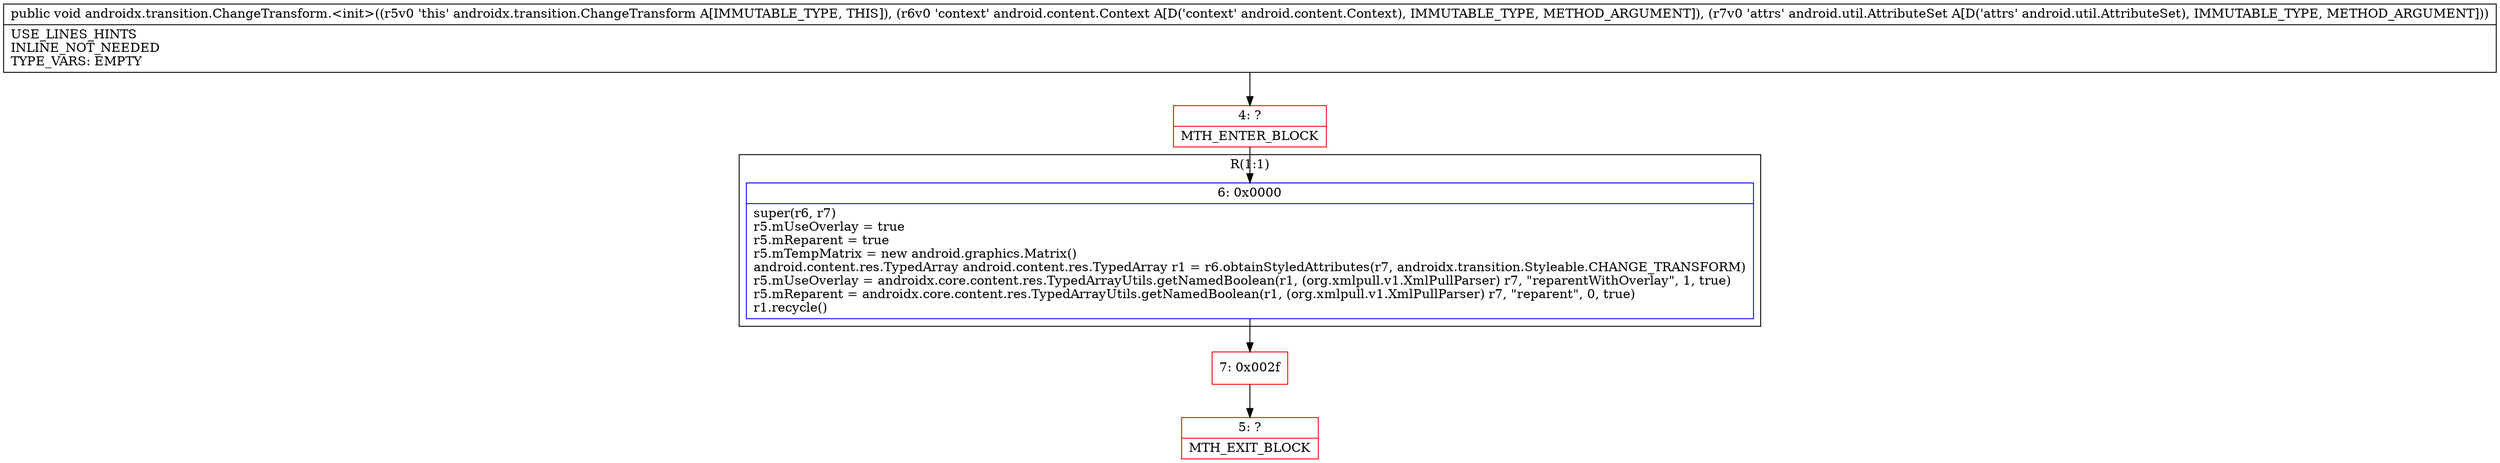 digraph "CFG forandroidx.transition.ChangeTransform.\<init\>(Landroid\/content\/Context;Landroid\/util\/AttributeSet;)V" {
subgraph cluster_Region_2004613519 {
label = "R(1:1)";
node [shape=record,color=blue];
Node_6 [shape=record,label="{6\:\ 0x0000|super(r6, r7)\lr5.mUseOverlay = true\lr5.mReparent = true\lr5.mTempMatrix = new android.graphics.Matrix()\landroid.content.res.TypedArray android.content.res.TypedArray r1 = r6.obtainStyledAttributes(r7, androidx.transition.Styleable.CHANGE_TRANSFORM)\lr5.mUseOverlay = androidx.core.content.res.TypedArrayUtils.getNamedBoolean(r1, (org.xmlpull.v1.XmlPullParser) r7, \"reparentWithOverlay\", 1, true)\lr5.mReparent = androidx.core.content.res.TypedArrayUtils.getNamedBoolean(r1, (org.xmlpull.v1.XmlPullParser) r7, \"reparent\", 0, true)\lr1.recycle()\l}"];
}
Node_4 [shape=record,color=red,label="{4\:\ ?|MTH_ENTER_BLOCK\l}"];
Node_7 [shape=record,color=red,label="{7\:\ 0x002f}"];
Node_5 [shape=record,color=red,label="{5\:\ ?|MTH_EXIT_BLOCK\l}"];
MethodNode[shape=record,label="{public void androidx.transition.ChangeTransform.\<init\>((r5v0 'this' androidx.transition.ChangeTransform A[IMMUTABLE_TYPE, THIS]), (r6v0 'context' android.content.Context A[D('context' android.content.Context), IMMUTABLE_TYPE, METHOD_ARGUMENT]), (r7v0 'attrs' android.util.AttributeSet A[D('attrs' android.util.AttributeSet), IMMUTABLE_TYPE, METHOD_ARGUMENT]))  | USE_LINES_HINTS\lINLINE_NOT_NEEDED\lTYPE_VARS: EMPTY\l}"];
MethodNode -> Node_4;Node_6 -> Node_7;
Node_4 -> Node_6;
Node_7 -> Node_5;
}

